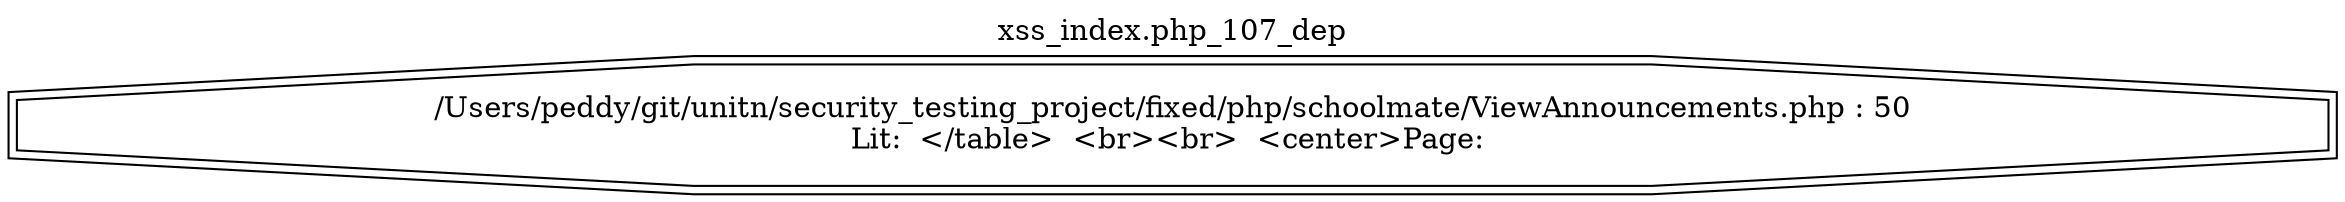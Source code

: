 digraph cfg {
  label="xss_index.php_107_dep";
  labelloc=t;
  n1 [shape=doubleoctagon, label="/Users/peddy/git/unitn/security_testing_project/fixed/php/schoolmate/ViewAnnouncements.php : 50\nLit:  </table>  <br><br>  <center>Page: \n"];
}
